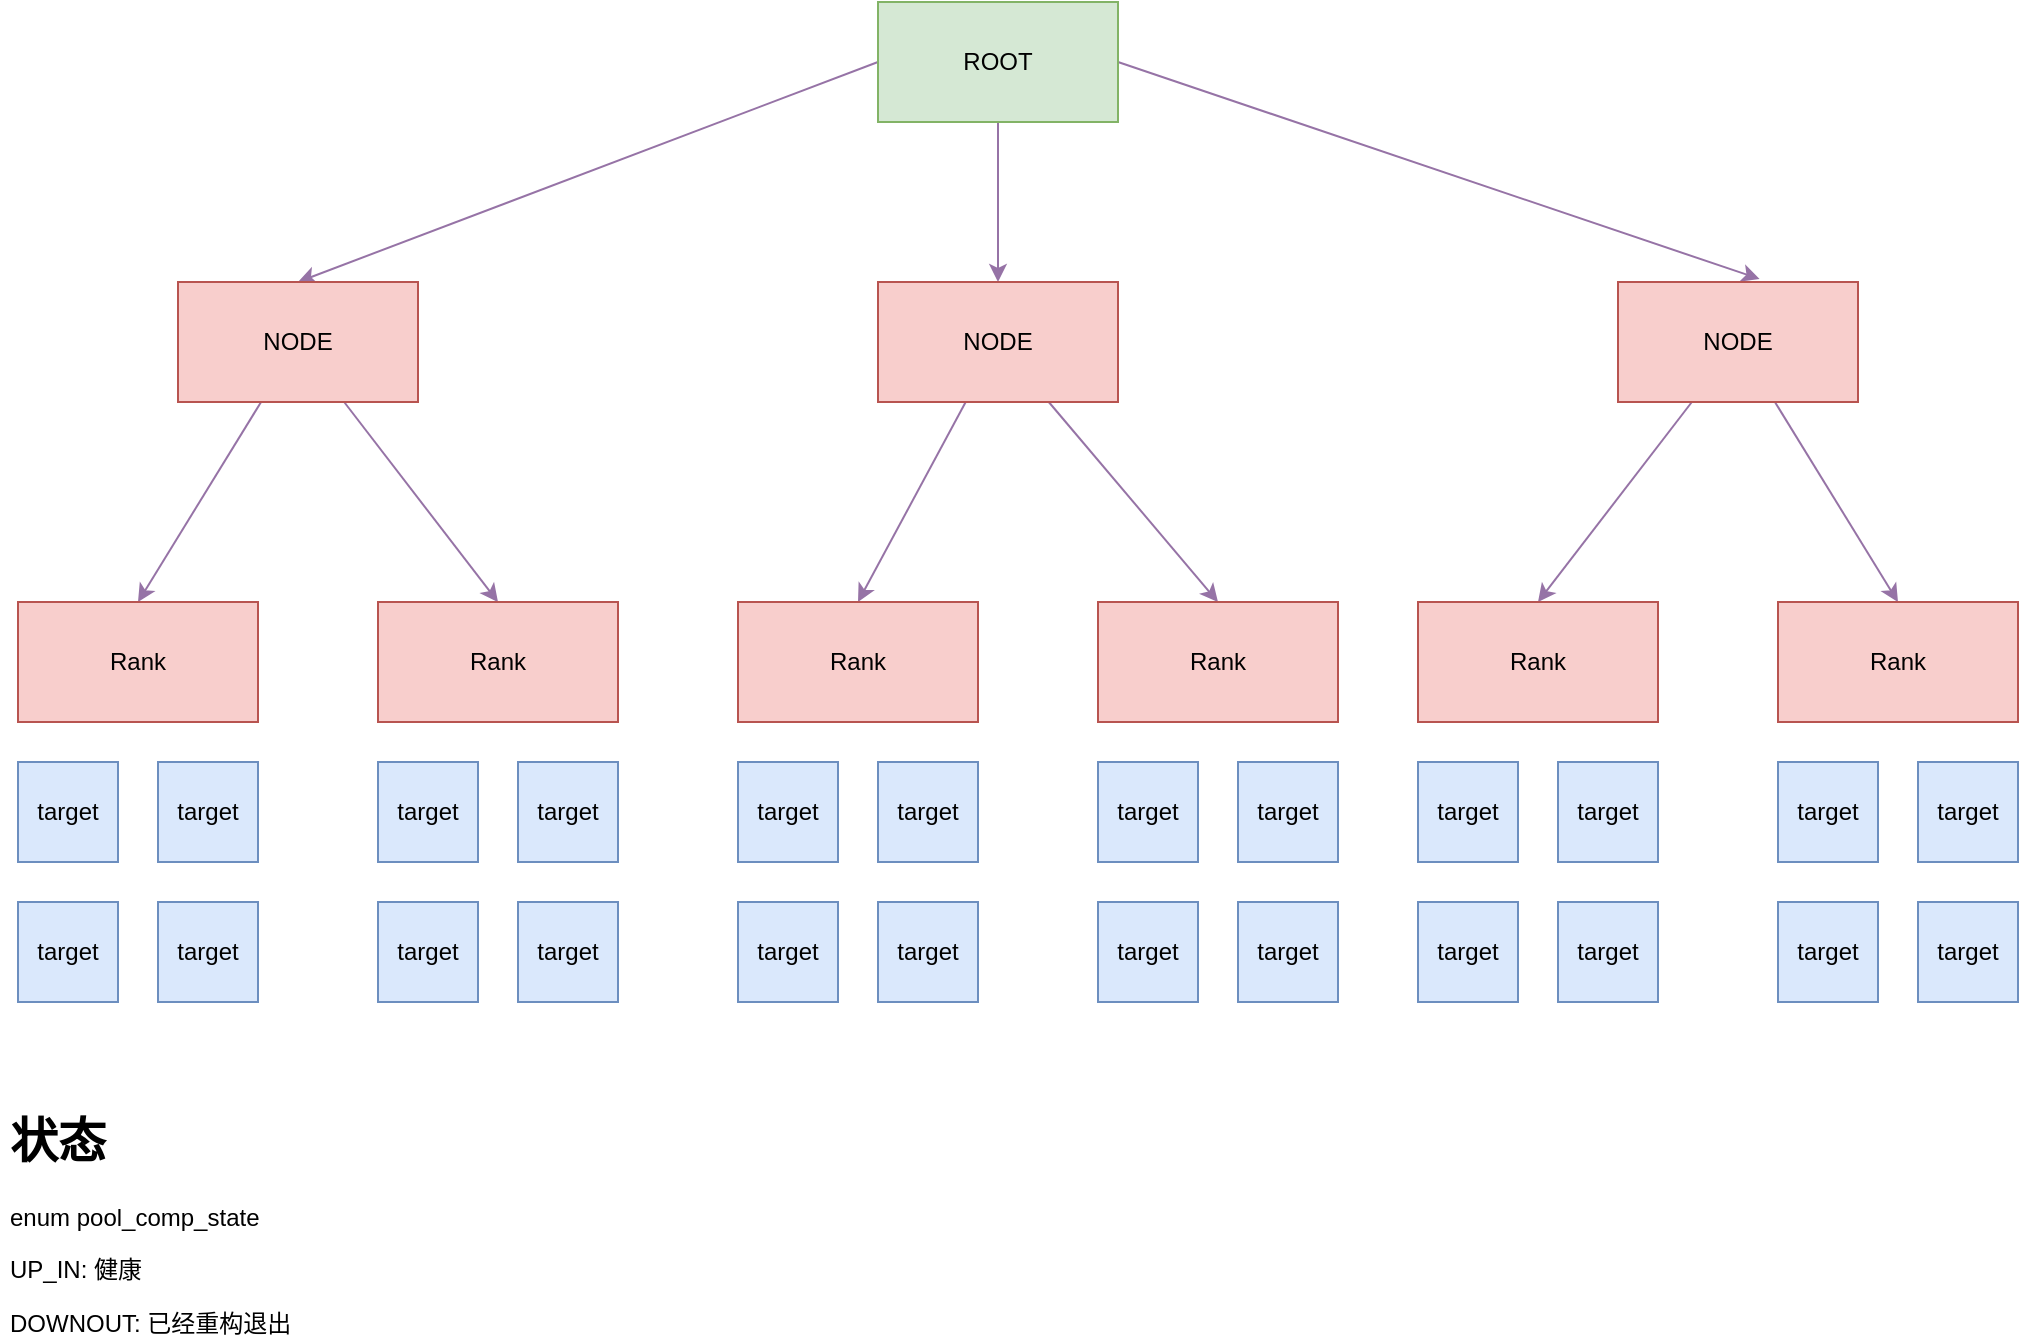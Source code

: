 <mxfile version="20.3.0" type="device" pages="2"><diagram id="hGiF0y1dO8huNihvzQru" name="POOL_MAP"><mxGraphModel dx="1024" dy="635" grid="0" gridSize="10" guides="1" tooltips="1" connect="1" arrows="1" fold="1" page="1" pageScale="1" pageWidth="827" pageHeight="1169" math="0" shadow="0"><root><mxCell id="0"/><mxCell id="1" parent="0"/><mxCell id="rOyDSc0PIBZPzmB5xzBb-16" style="edgeStyle=orthogonalEdgeStyle;rounded=0;orthogonalLoop=1;jettySize=auto;html=1;fillColor=#e1d5e7;strokeColor=#9673a6;" parent="1" source="rOyDSc0PIBZPzmB5xzBb-6" target="rOyDSc0PIBZPzmB5xzBb-8" edge="1"><mxGeometry relative="1" as="geometry"/></mxCell><mxCell id="rOyDSc0PIBZPzmB5xzBb-17" style="rounded=0;orthogonalLoop=1;jettySize=auto;html=1;entryX=0.5;entryY=0;entryDx=0;entryDy=0;exitX=0;exitY=0.5;exitDx=0;exitDy=0;fillColor=#e1d5e7;strokeColor=#9673a6;" parent="1" source="rOyDSc0PIBZPzmB5xzBb-6" target="rOyDSc0PIBZPzmB5xzBb-7" edge="1"><mxGeometry relative="1" as="geometry"/></mxCell><mxCell id="rOyDSc0PIBZPzmB5xzBb-18" style="edgeStyle=none;rounded=0;orthogonalLoop=1;jettySize=auto;html=1;entryX=0.59;entryY=-0.025;entryDx=0;entryDy=0;entryPerimeter=0;exitX=1;exitY=0.5;exitDx=0;exitDy=0;fillColor=#e1d5e7;strokeColor=#9673a6;" parent="1" source="rOyDSc0PIBZPzmB5xzBb-6" target="rOyDSc0PIBZPzmB5xzBb-9" edge="1"><mxGeometry relative="1" as="geometry"><mxPoint x="630" y="330" as="sourcePoint"/></mxGeometry></mxCell><mxCell id="rOyDSc0PIBZPzmB5xzBb-6" value="ROOT" style="whiteSpace=wrap;html=1;fillColor=#d5e8d4;strokeColor=#82b366;" parent="1" vertex="1"><mxGeometry x="520" y="270" width="120" height="60" as="geometry"/></mxCell><mxCell id="rOyDSc0PIBZPzmB5xzBb-19" style="edgeStyle=none;rounded=0;orthogonalLoop=1;jettySize=auto;html=1;entryX=0.5;entryY=0;entryDx=0;entryDy=0;fillColor=#e1d5e7;strokeColor=#9673a6;" parent="1" source="rOyDSc0PIBZPzmB5xzBb-7" target="rOyDSc0PIBZPzmB5xzBb-10" edge="1"><mxGeometry relative="1" as="geometry"/></mxCell><mxCell id="rOyDSc0PIBZPzmB5xzBb-20" style="edgeStyle=none;rounded=0;orthogonalLoop=1;jettySize=auto;html=1;entryX=0.5;entryY=0;entryDx=0;entryDy=0;fillColor=#e1d5e7;strokeColor=#9673a6;" parent="1" source="rOyDSc0PIBZPzmB5xzBb-7" target="rOyDSc0PIBZPzmB5xzBb-11" edge="1"><mxGeometry relative="1" as="geometry"/></mxCell><mxCell id="rOyDSc0PIBZPzmB5xzBb-7" value="NODE" style="whiteSpace=wrap;html=1;" parent="1" vertex="1"><mxGeometry x="170" y="410" width="120" height="60" as="geometry"/></mxCell><mxCell id="rOyDSc0PIBZPzmB5xzBb-21" style="edgeStyle=none;rounded=0;orthogonalLoop=1;jettySize=auto;html=1;entryX=0.5;entryY=0;entryDx=0;entryDy=0;fillColor=#e1d5e7;strokeColor=#9673a6;" parent="1" source="rOyDSc0PIBZPzmB5xzBb-8" target="rOyDSc0PIBZPzmB5xzBb-12" edge="1"><mxGeometry relative="1" as="geometry"/></mxCell><mxCell id="rOyDSc0PIBZPzmB5xzBb-22" style="edgeStyle=none;rounded=0;orthogonalLoop=1;jettySize=auto;html=1;entryX=0.5;entryY=0;entryDx=0;entryDy=0;fillColor=#e1d5e7;strokeColor=#9673a6;" parent="1" source="rOyDSc0PIBZPzmB5xzBb-8" target="rOyDSc0PIBZPzmB5xzBb-13" edge="1"><mxGeometry relative="1" as="geometry"/></mxCell><mxCell id="rOyDSc0PIBZPzmB5xzBb-8" value="NODE" style="whiteSpace=wrap;html=1;fillColor=#f8cecc;strokeColor=#b85450;" parent="1" vertex="1"><mxGeometry x="520" y="410" width="120" height="60" as="geometry"/></mxCell><mxCell id="rOyDSc0PIBZPzmB5xzBb-24" style="edgeStyle=none;rounded=0;orthogonalLoop=1;jettySize=auto;html=1;entryX=0.5;entryY=0;entryDx=0;entryDy=0;fillColor=#e1d5e7;strokeColor=#9673a6;" parent="1" source="rOyDSc0PIBZPzmB5xzBb-9" target="rOyDSc0PIBZPzmB5xzBb-14" edge="1"><mxGeometry relative="1" as="geometry"/></mxCell><mxCell id="rOyDSc0PIBZPzmB5xzBb-25" style="edgeStyle=none;rounded=0;orthogonalLoop=1;jettySize=auto;html=1;entryX=0.5;entryY=0;entryDx=0;entryDy=0;fillColor=#e1d5e7;strokeColor=#9673a6;" parent="1" source="rOyDSc0PIBZPzmB5xzBb-9" target="rOyDSc0PIBZPzmB5xzBb-15" edge="1"><mxGeometry relative="1" as="geometry"/></mxCell><mxCell id="rOyDSc0PIBZPzmB5xzBb-9" value="NODE" style="whiteSpace=wrap;html=1;fillColor=#f8cecc;strokeColor=#b85450;" parent="1" vertex="1"><mxGeometry x="890" y="410" width="120" height="60" as="geometry"/></mxCell><mxCell id="rOyDSc0PIBZPzmB5xzBb-10" value="Rank" style="whiteSpace=wrap;html=1;fillColor=#f8cecc;strokeColor=#b85450;" parent="1" vertex="1"><mxGeometry x="90" y="570" width="120" height="60" as="geometry"/></mxCell><mxCell id="rOyDSc0PIBZPzmB5xzBb-11" value="Rank" style="whiteSpace=wrap;html=1;" parent="1" vertex="1"><mxGeometry x="270" y="570" width="120" height="60" as="geometry"/></mxCell><mxCell id="rOyDSc0PIBZPzmB5xzBb-12" value="Rank" style="whiteSpace=wrap;html=1;fillColor=#f8cecc;strokeColor=#b85450;" parent="1" vertex="1"><mxGeometry x="450" y="570" width="120" height="60" as="geometry"/></mxCell><mxCell id="rOyDSc0PIBZPzmB5xzBb-13" value="Rank" style="whiteSpace=wrap;html=1;fillColor=#f8cecc;strokeColor=#b85450;" parent="1" vertex="1"><mxGeometry x="630" y="570" width="120" height="60" as="geometry"/></mxCell><mxCell id="rOyDSc0PIBZPzmB5xzBb-14" value="Rank" style="whiteSpace=wrap;html=1;fillColor=#f8cecc;strokeColor=#b85450;" parent="1" vertex="1"><mxGeometry x="790" y="570" width="120" height="60" as="geometry"/></mxCell><mxCell id="rOyDSc0PIBZPzmB5xzBb-15" value="Rank" style="whiteSpace=wrap;html=1;fillColor=#f8cecc;strokeColor=#b85450;" parent="1" vertex="1"><mxGeometry x="970" y="570" width="120" height="60" as="geometry"/></mxCell><mxCell id="rOyDSc0PIBZPzmB5xzBb-26" value="target" style="whiteSpace=wrap;html=1;fillColor=#dae8fc;strokeColor=#6c8ebf;" parent="1" vertex="1"><mxGeometry x="90" y="650" width="50" height="50" as="geometry"/></mxCell><mxCell id="rOyDSc0PIBZPzmB5xzBb-27" value="target" style="whiteSpace=wrap;html=1;fillColor=#dae8fc;strokeColor=#6c8ebf;" parent="1" vertex="1"><mxGeometry x="160" y="650" width="50" height="50" as="geometry"/></mxCell><mxCell id="rOyDSc0PIBZPzmB5xzBb-28" value="target" style="whiteSpace=wrap;html=1;fillColor=#dae8fc;strokeColor=#6c8ebf;" parent="1" vertex="1"><mxGeometry x="90" y="720" width="50" height="50" as="geometry"/></mxCell><mxCell id="rOyDSc0PIBZPzmB5xzBb-29" value="target" style="whiteSpace=wrap;html=1;fillColor=#dae8fc;strokeColor=#6c8ebf;" parent="1" vertex="1"><mxGeometry x="160" y="720" width="50" height="50" as="geometry"/></mxCell><mxCell id="rOyDSc0PIBZPzmB5xzBb-30" value="target" style="whiteSpace=wrap;html=1;fillColor=#dae8fc;strokeColor=#6c8ebf;" parent="1" vertex="1"><mxGeometry x="270" y="650" width="50" height="50" as="geometry"/></mxCell><mxCell id="rOyDSc0PIBZPzmB5xzBb-31" value="target" style="whiteSpace=wrap;html=1;fillColor=#dae8fc;strokeColor=#6c8ebf;" parent="1" vertex="1"><mxGeometry x="340" y="650" width="50" height="50" as="geometry"/></mxCell><mxCell id="rOyDSc0PIBZPzmB5xzBb-32" value="target" style="whiteSpace=wrap;html=1;fillColor=#dae8fc;strokeColor=#6c8ebf;" parent="1" vertex="1"><mxGeometry x="270" y="720" width="50" height="50" as="geometry"/></mxCell><mxCell id="rOyDSc0PIBZPzmB5xzBb-33" value="target" style="whiteSpace=wrap;html=1;fillColor=#dae8fc;strokeColor=#6c8ebf;" parent="1" vertex="1"><mxGeometry x="340" y="720" width="50" height="50" as="geometry"/></mxCell><mxCell id="rOyDSc0PIBZPzmB5xzBb-34" value="target" style="whiteSpace=wrap;html=1;fillColor=#dae8fc;strokeColor=#6c8ebf;" parent="1" vertex="1"><mxGeometry x="450" y="650" width="50" height="50" as="geometry"/></mxCell><mxCell id="rOyDSc0PIBZPzmB5xzBb-35" value="target" style="whiteSpace=wrap;html=1;fillColor=#dae8fc;strokeColor=#6c8ebf;" parent="1" vertex="1"><mxGeometry x="520" y="650" width="50" height="50" as="geometry"/></mxCell><mxCell id="rOyDSc0PIBZPzmB5xzBb-36" value="target" style="whiteSpace=wrap;html=1;fillColor=#dae8fc;strokeColor=#6c8ebf;" parent="1" vertex="1"><mxGeometry x="450" y="720" width="50" height="50" as="geometry"/></mxCell><mxCell id="rOyDSc0PIBZPzmB5xzBb-37" value="target" style="whiteSpace=wrap;html=1;fillColor=#dae8fc;strokeColor=#6c8ebf;" parent="1" vertex="1"><mxGeometry x="520" y="720" width="50" height="50" as="geometry"/></mxCell><mxCell id="rOyDSc0PIBZPzmB5xzBb-38" value="target" style="whiteSpace=wrap;html=1;fillColor=#dae8fc;strokeColor=#6c8ebf;" parent="1" vertex="1"><mxGeometry x="630" y="650" width="50" height="50" as="geometry"/></mxCell><mxCell id="rOyDSc0PIBZPzmB5xzBb-39" value="target" style="whiteSpace=wrap;html=1;fillColor=#dae8fc;strokeColor=#6c8ebf;" parent="1" vertex="1"><mxGeometry x="700" y="650" width="50" height="50" as="geometry"/></mxCell><mxCell id="rOyDSc0PIBZPzmB5xzBb-40" value="target" style="whiteSpace=wrap;html=1;fillColor=#dae8fc;strokeColor=#6c8ebf;" parent="1" vertex="1"><mxGeometry x="630" y="720" width="50" height="50" as="geometry"/></mxCell><mxCell id="rOyDSc0PIBZPzmB5xzBb-41" value="target" style="whiteSpace=wrap;html=1;fillColor=#dae8fc;strokeColor=#6c8ebf;" parent="1" vertex="1"><mxGeometry x="700" y="720" width="50" height="50" as="geometry"/></mxCell><mxCell id="rOyDSc0PIBZPzmB5xzBb-42" value="target" style="whiteSpace=wrap;html=1;fillColor=#dae8fc;strokeColor=#6c8ebf;" parent="1" vertex="1"><mxGeometry x="790" y="650" width="50" height="50" as="geometry"/></mxCell><mxCell id="rOyDSc0PIBZPzmB5xzBb-43" value="target" style="whiteSpace=wrap;html=1;fillColor=#dae8fc;strokeColor=#6c8ebf;" parent="1" vertex="1"><mxGeometry x="860" y="650" width="50" height="50" as="geometry"/></mxCell><mxCell id="rOyDSc0PIBZPzmB5xzBb-44" value="target" style="whiteSpace=wrap;html=1;fillColor=#dae8fc;strokeColor=#6c8ebf;" parent="1" vertex="1"><mxGeometry x="790" y="720" width="50" height="50" as="geometry"/></mxCell><mxCell id="rOyDSc0PIBZPzmB5xzBb-45" value="target" style="whiteSpace=wrap;html=1;fillColor=#dae8fc;strokeColor=#6c8ebf;" parent="1" vertex="1"><mxGeometry x="860" y="720" width="50" height="50" as="geometry"/></mxCell><mxCell id="rOyDSc0PIBZPzmB5xzBb-46" value="target" style="whiteSpace=wrap;html=1;fillColor=#dae8fc;strokeColor=#6c8ebf;" parent="1" vertex="1"><mxGeometry x="970" y="650" width="50" height="50" as="geometry"/></mxCell><mxCell id="rOyDSc0PIBZPzmB5xzBb-47" value="target" style="whiteSpace=wrap;html=1;fillColor=#dae8fc;strokeColor=#6c8ebf;" parent="1" vertex="1"><mxGeometry x="1040" y="650" width="50" height="50" as="geometry"/></mxCell><mxCell id="rOyDSc0PIBZPzmB5xzBb-48" value="target" style="whiteSpace=wrap;html=1;fillColor=#dae8fc;strokeColor=#6c8ebf;" parent="1" vertex="1"><mxGeometry x="970" y="720" width="50" height="50" as="geometry"/></mxCell><mxCell id="rOyDSc0PIBZPzmB5xzBb-49" value="target" style="whiteSpace=wrap;html=1;fillColor=#dae8fc;strokeColor=#6c8ebf;" parent="1" vertex="1"><mxGeometry x="1040" y="720" width="50" height="50" as="geometry"/></mxCell><mxCell id="rOyDSc0PIBZPzmB5xzBb-51" value="NODE" style="whiteSpace=wrap;html=1;fillColor=#f8cecc;strokeColor=#b85450;" parent="1" vertex="1"><mxGeometry x="170" y="410" width="120" height="60" as="geometry"/></mxCell><mxCell id="rOyDSc0PIBZPzmB5xzBb-52" value="Rank" style="whiteSpace=wrap;html=1;fillColor=#f8cecc;strokeColor=#b85450;" parent="1" vertex="1"><mxGeometry x="270" y="570" width="120" height="60" as="geometry"/></mxCell><mxCell id="rOyDSc0PIBZPzmB5xzBb-58" value="&lt;h1&gt;状态&lt;/h1&gt;&lt;p&gt;enum pool_comp_state&lt;/p&gt;&lt;p&gt;UP_IN: 健康&lt;/p&gt;&lt;p&gt;DOWNOUT: 已经重构退出&lt;/p&gt;" style="text;html=1;strokeColor=none;fillColor=none;spacing=5;spacingTop=-20;whiteSpace=wrap;overflow=hidden;rounded=0;" parent="1" vertex="1"><mxGeometry x="81" y="820" width="190" height="120" as="geometry"/></mxCell></root></mxGraphModel></diagram><diagram id="OJtQtaTYWFg3Q66M6Usk" name="Placement"><mxGraphModel dx="1024" dy="635" grid="1" gridSize="10" guides="1" tooltips="1" connect="1" arrows="1" fold="1" page="1" pageScale="1" pageWidth="1200" pageHeight="1600" math="0" shadow="0"><root><mxCell id="0"/><mxCell id="1" parent="0"/></root></mxGraphModel></diagram></mxfile>